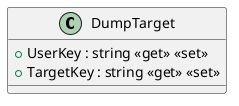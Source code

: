 @startuml
class DumpTarget {
    + UserKey : string <<get>> <<set>>
    + TargetKey : string <<get>> <<set>>
}
@enduml
